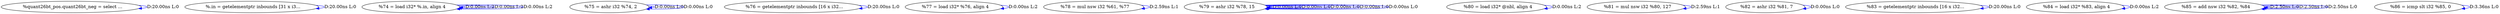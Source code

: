 digraph {
Node0x31543d0[label="  %quant26bt_pos.quant26bt_neg = select ..."];
Node0x31543d0 -> Node0x31543d0[label="D:20.00ns L:0",color=blue];
Node0x31544b0[label="  %.in = getelementptr inbounds [31 x i3..."];
Node0x31544b0 -> Node0x31544b0[label="D:20.00ns L:0",color=blue];
Node0x3154590[label="  %74 = load i32* %.in, align 4"];
Node0x3154590 -> Node0x3154590[label="D:0.00ns L:2",color=blue];
Node0x3154590 -> Node0x3154590[label="D:0.00ns L:2",color=blue];
Node0x3154590 -> Node0x3154590[label="D:0.00ns L:2",color=blue];
Node0x3154750[label="  %75 = ashr i32 %74, 2"];
Node0x3154750 -> Node0x3154750[label="D:0.00ns L:0",color=blue];
Node0x3154750 -> Node0x3154750[label="D:0.00ns L:0",color=blue];
Node0x3154830[label="  %76 = getelementptr inbounds [16 x i32..."];
Node0x3154830 -> Node0x3154830[label="D:20.00ns L:0",color=blue];
Node0x3154990[label="  %77 = load i32* %76, align 4"];
Node0x3154990 -> Node0x3154990[label="D:0.00ns L:2",color=blue];
Node0x31584e0[label="  %78 = mul nsw i32 %61, %77"];
Node0x31584e0 -> Node0x31584e0[label="D:2.59ns L:1",color=blue];
Node0x31585c0[label="  %79 = ashr i32 %78, 15"];
Node0x31585c0 -> Node0x31585c0[label="D:0.00ns L:0",color=blue];
Node0x31585c0 -> Node0x31585c0[label="D:0.00ns L:0",color=blue];
Node0x31585c0 -> Node0x31585c0[label="D:0.00ns L:0",color=blue];
Node0x31585c0 -> Node0x31585c0[label="D:0.00ns L:0",color=blue];
Node0x31585c0 -> Node0x31585c0[label="D:0.00ns L:0",color=blue];
Node0x31586a0[label="  %80 = load i32* @nbl, align 4"];
Node0x31586a0 -> Node0x31586a0[label="D:0.00ns L:2",color=blue];
Node0x3158780[label="  %81 = mul nsw i32 %80, 127"];
Node0x3158780 -> Node0x3158780[label="D:2.59ns L:1",color=blue];
Node0x3158860[label="  %82 = ashr i32 %81, 7"];
Node0x3158860 -> Node0x3158860[label="D:0.00ns L:0",color=blue];
Node0x3158940[label="  %83 = getelementptr inbounds [16 x i32..."];
Node0x3158940 -> Node0x3158940[label="D:20.00ns L:0",color=blue];
Node0x3158a20[label="  %84 = load i32* %83, align 4"];
Node0x3158a20 -> Node0x3158a20[label="D:0.00ns L:2",color=blue];
Node0x3158b00[label="  %85 = add nsw i32 %82, %84"];
Node0x3158b00 -> Node0x3158b00[label="D:2.50ns L:0",color=blue];
Node0x3158b00 -> Node0x3158b00[label="D:2.50ns L:0",color=blue];
Node0x3158b00 -> Node0x3158b00[label="D:2.50ns L:0",color=blue];
Node0x3158be0[label="  %86 = icmp slt i32 %85, 0"];
Node0x3158be0 -> Node0x3158be0[label="D:3.36ns L:0",color=blue];
}
